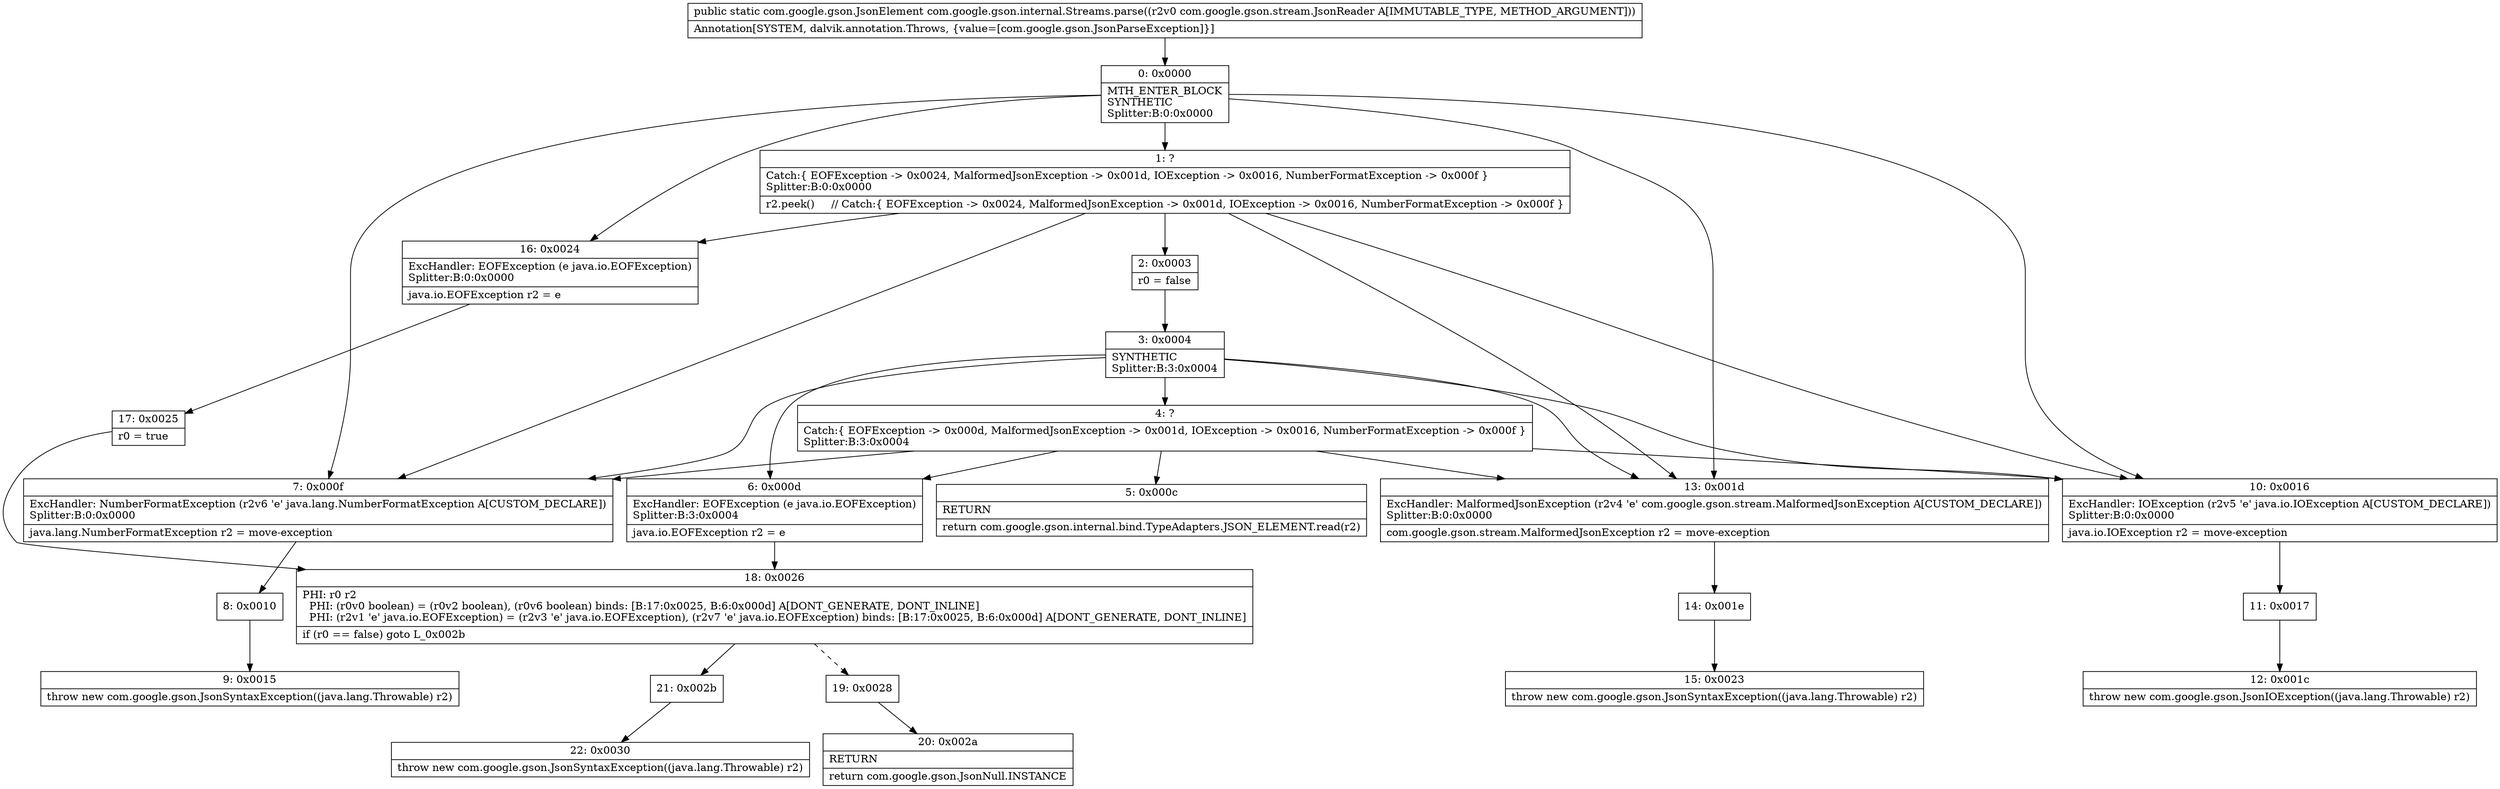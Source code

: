 digraph "CFG forcom.google.gson.internal.Streams.parse(Lcom\/google\/gson\/stream\/JsonReader;)Lcom\/google\/gson\/JsonElement;" {
Node_0 [shape=record,label="{0\:\ 0x0000|MTH_ENTER_BLOCK\lSYNTHETIC\lSplitter:B:0:0x0000\l}"];
Node_1 [shape=record,label="{1\:\ ?|Catch:\{ EOFException \-\> 0x0024, MalformedJsonException \-\> 0x001d, IOException \-\> 0x0016, NumberFormatException \-\> 0x000f \}\lSplitter:B:0:0x0000\l|r2.peek()     \/\/ Catch:\{ EOFException \-\> 0x0024, MalformedJsonException \-\> 0x001d, IOException \-\> 0x0016, NumberFormatException \-\> 0x000f \}\l}"];
Node_2 [shape=record,label="{2\:\ 0x0003|r0 = false\l}"];
Node_3 [shape=record,label="{3\:\ 0x0004|SYNTHETIC\lSplitter:B:3:0x0004\l}"];
Node_4 [shape=record,label="{4\:\ ?|Catch:\{ EOFException \-\> 0x000d, MalformedJsonException \-\> 0x001d, IOException \-\> 0x0016, NumberFormatException \-\> 0x000f \}\lSplitter:B:3:0x0004\l}"];
Node_5 [shape=record,label="{5\:\ 0x000c|RETURN\l|return com.google.gson.internal.bind.TypeAdapters.JSON_ELEMENT.read(r2)\l}"];
Node_6 [shape=record,label="{6\:\ 0x000d|ExcHandler: EOFException (e java.io.EOFException)\lSplitter:B:3:0x0004\l|java.io.EOFException r2 = e\l}"];
Node_7 [shape=record,label="{7\:\ 0x000f|ExcHandler: NumberFormatException (r2v6 'e' java.lang.NumberFormatException A[CUSTOM_DECLARE])\lSplitter:B:0:0x0000\l|java.lang.NumberFormatException r2 = move\-exception\l}"];
Node_8 [shape=record,label="{8\:\ 0x0010}"];
Node_9 [shape=record,label="{9\:\ 0x0015|throw new com.google.gson.JsonSyntaxException((java.lang.Throwable) r2)\l}"];
Node_10 [shape=record,label="{10\:\ 0x0016|ExcHandler: IOException (r2v5 'e' java.io.IOException A[CUSTOM_DECLARE])\lSplitter:B:0:0x0000\l|java.io.IOException r2 = move\-exception\l}"];
Node_11 [shape=record,label="{11\:\ 0x0017}"];
Node_12 [shape=record,label="{12\:\ 0x001c|throw new com.google.gson.JsonIOException((java.lang.Throwable) r2)\l}"];
Node_13 [shape=record,label="{13\:\ 0x001d|ExcHandler: MalformedJsonException (r2v4 'e' com.google.gson.stream.MalformedJsonException A[CUSTOM_DECLARE])\lSplitter:B:0:0x0000\l|com.google.gson.stream.MalformedJsonException r2 = move\-exception\l}"];
Node_14 [shape=record,label="{14\:\ 0x001e}"];
Node_15 [shape=record,label="{15\:\ 0x0023|throw new com.google.gson.JsonSyntaxException((java.lang.Throwable) r2)\l}"];
Node_16 [shape=record,label="{16\:\ 0x0024|ExcHandler: EOFException (e java.io.EOFException)\lSplitter:B:0:0x0000\l|java.io.EOFException r2 = e\l}"];
Node_17 [shape=record,label="{17\:\ 0x0025|r0 = true\l}"];
Node_18 [shape=record,label="{18\:\ 0x0026|PHI: r0 r2 \l  PHI: (r0v0 boolean) = (r0v2 boolean), (r0v6 boolean) binds: [B:17:0x0025, B:6:0x000d] A[DONT_GENERATE, DONT_INLINE]\l  PHI: (r2v1 'e' java.io.EOFException) = (r2v3 'e' java.io.EOFException), (r2v7 'e' java.io.EOFException) binds: [B:17:0x0025, B:6:0x000d] A[DONT_GENERATE, DONT_INLINE]\l|if (r0 == false) goto L_0x002b\l}"];
Node_19 [shape=record,label="{19\:\ 0x0028}"];
Node_20 [shape=record,label="{20\:\ 0x002a|RETURN\l|return com.google.gson.JsonNull.INSTANCE\l}"];
Node_21 [shape=record,label="{21\:\ 0x002b}"];
Node_22 [shape=record,label="{22\:\ 0x0030|throw new com.google.gson.JsonSyntaxException((java.lang.Throwable) r2)\l}"];
MethodNode[shape=record,label="{public static com.google.gson.JsonElement com.google.gson.internal.Streams.parse((r2v0 com.google.gson.stream.JsonReader A[IMMUTABLE_TYPE, METHOD_ARGUMENT]))  | Annotation[SYSTEM, dalvik.annotation.Throws, \{value=[com.google.gson.JsonParseException]\}]\l}"];
MethodNode -> Node_0;
Node_0 -> Node_1;
Node_0 -> Node_16;
Node_0 -> Node_13;
Node_0 -> Node_10;
Node_0 -> Node_7;
Node_1 -> Node_2;
Node_1 -> Node_16;
Node_1 -> Node_13;
Node_1 -> Node_10;
Node_1 -> Node_7;
Node_2 -> Node_3;
Node_3 -> Node_4;
Node_3 -> Node_6;
Node_3 -> Node_13;
Node_3 -> Node_10;
Node_3 -> Node_7;
Node_4 -> Node_5;
Node_4 -> Node_6;
Node_4 -> Node_13;
Node_4 -> Node_10;
Node_4 -> Node_7;
Node_6 -> Node_18;
Node_7 -> Node_8;
Node_8 -> Node_9;
Node_10 -> Node_11;
Node_11 -> Node_12;
Node_13 -> Node_14;
Node_14 -> Node_15;
Node_16 -> Node_17;
Node_17 -> Node_18;
Node_18 -> Node_19[style=dashed];
Node_18 -> Node_21;
Node_19 -> Node_20;
Node_21 -> Node_22;
}


